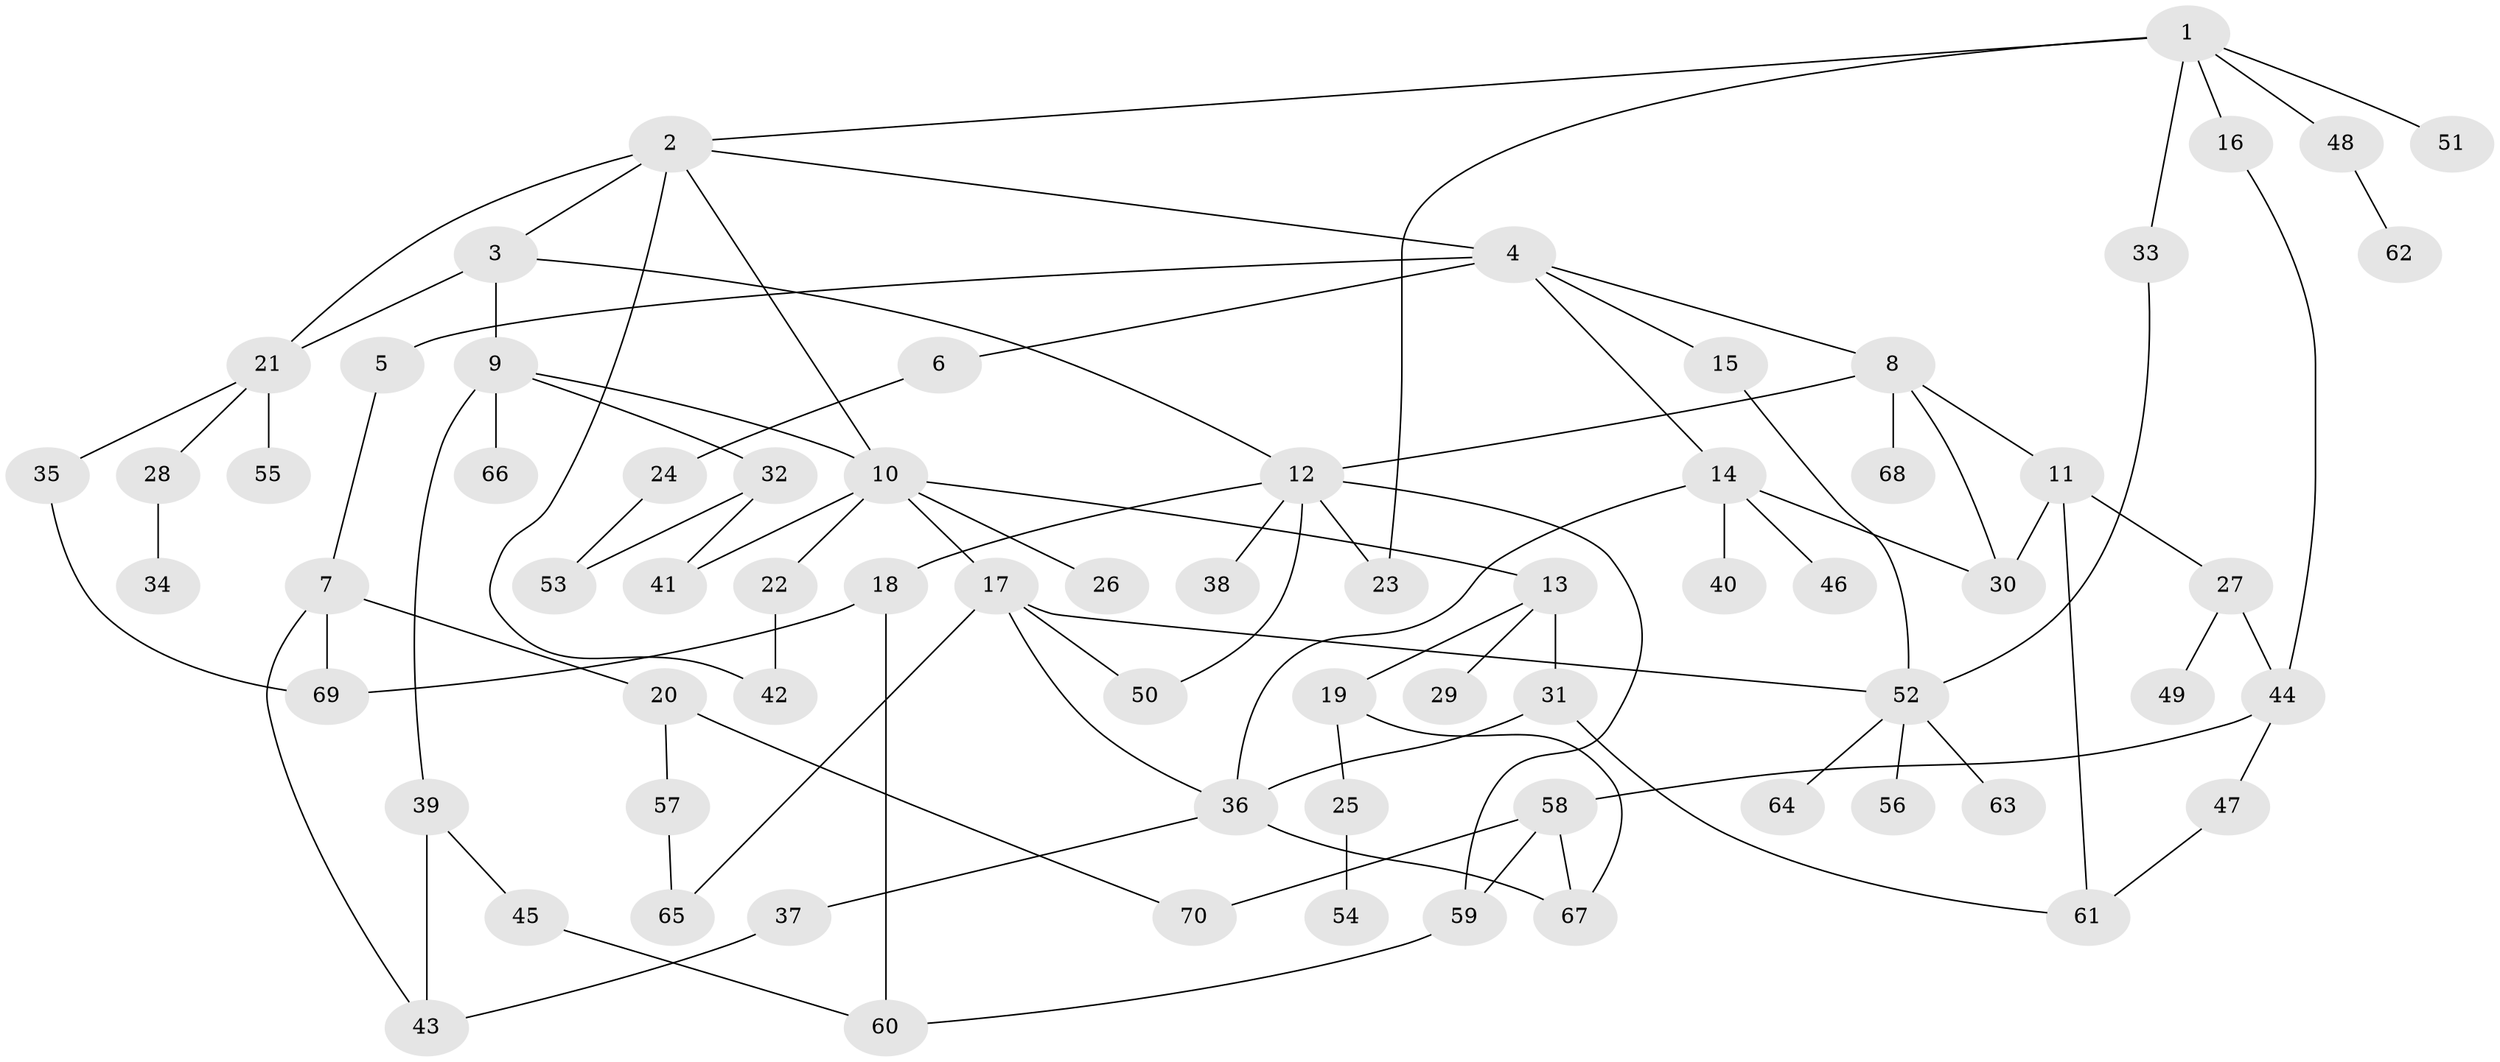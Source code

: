 // Generated by graph-tools (version 1.1) at 2025/01/03/09/25 03:01:04]
// undirected, 70 vertices, 97 edges
graph export_dot {
graph [start="1"]
  node [color=gray90,style=filled];
  1;
  2;
  3;
  4;
  5;
  6;
  7;
  8;
  9;
  10;
  11;
  12;
  13;
  14;
  15;
  16;
  17;
  18;
  19;
  20;
  21;
  22;
  23;
  24;
  25;
  26;
  27;
  28;
  29;
  30;
  31;
  32;
  33;
  34;
  35;
  36;
  37;
  38;
  39;
  40;
  41;
  42;
  43;
  44;
  45;
  46;
  47;
  48;
  49;
  50;
  51;
  52;
  53;
  54;
  55;
  56;
  57;
  58;
  59;
  60;
  61;
  62;
  63;
  64;
  65;
  66;
  67;
  68;
  69;
  70;
  1 -- 2;
  1 -- 16;
  1 -- 33;
  1 -- 48;
  1 -- 51;
  1 -- 23;
  2 -- 3;
  2 -- 4;
  2 -- 10;
  2 -- 21;
  2 -- 42;
  3 -- 9;
  3 -- 12;
  3 -- 21;
  4 -- 5;
  4 -- 6;
  4 -- 8;
  4 -- 14;
  4 -- 15;
  5 -- 7;
  6 -- 24;
  7 -- 20;
  7 -- 43;
  7 -- 69;
  8 -- 11;
  8 -- 30;
  8 -- 68;
  8 -- 12;
  9 -- 32;
  9 -- 39;
  9 -- 66;
  9 -- 10;
  10 -- 13;
  10 -- 17;
  10 -- 22;
  10 -- 26;
  10 -- 41;
  11 -- 27;
  11 -- 61;
  11 -- 30;
  12 -- 18;
  12 -- 23;
  12 -- 38;
  12 -- 59;
  12 -- 50;
  13 -- 19;
  13 -- 29;
  13 -- 31;
  14 -- 40;
  14 -- 46;
  14 -- 36;
  14 -- 30;
  15 -- 52;
  16 -- 44;
  17 -- 50;
  17 -- 65;
  17 -- 36;
  17 -- 52;
  18 -- 69;
  18 -- 60;
  19 -- 25;
  19 -- 67;
  20 -- 57;
  20 -- 70;
  21 -- 28;
  21 -- 35;
  21 -- 55;
  22 -- 42;
  24 -- 53;
  25 -- 54;
  27 -- 44;
  27 -- 49;
  28 -- 34;
  31 -- 36;
  31 -- 61;
  32 -- 41;
  32 -- 53;
  33 -- 52;
  35 -- 69;
  36 -- 37;
  36 -- 67;
  37 -- 43;
  39 -- 45;
  39 -- 43;
  44 -- 47;
  44 -- 58;
  45 -- 60;
  47 -- 61;
  48 -- 62;
  52 -- 56;
  52 -- 63;
  52 -- 64;
  57 -- 65;
  58 -- 67;
  58 -- 70;
  58 -- 59;
  59 -- 60;
}
